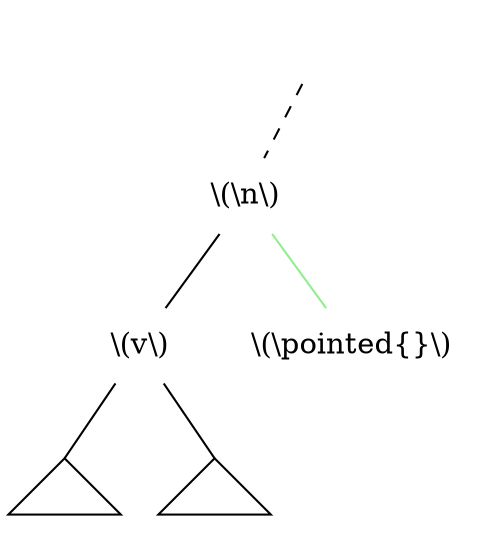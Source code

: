 graph {
	size="4,4"
    graph [splines=false]
	r [label="" shape=none]

    1 [label="\\(\\n\\)" shape=none]

    v [label="\\(v\\)" shape=none]
    vl [label="" shape=triangle]
    vr [label="" shape=triangle]

    2 [label="\\(\\pointed{}\\)" shape=none]

	rr [label="" shape=none]
    r -- rr [style=invis]

    r -- 1 [style=dashed]
    1 -- v
    1 -- 2 [color=lightgreen]
    v -- vl [headport=n]
    v -- vr [headport=n]
}
